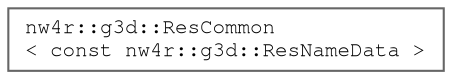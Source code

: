 digraph "Graphical Class Hierarchy"
{
 // LATEX_PDF_SIZE
  bgcolor="transparent";
  edge [fontname=FreeMono,fontsize=10,labelfontname=FreeMono,labelfontsize=10];
  node [fontname=FreeMono,fontsize=10,shape=box,height=0.2,width=0.4];
  rankdir="LR";
  Node0 [label="nw4r::g3d::ResCommon\l\< const nw4r::g3d::ResNameData \>",height=0.2,width=0.4,color="grey40", fillcolor="white", style="filled",URL="$classnw4r_1_1g3d_1_1_res_common.html",tooltip=" "];
}
